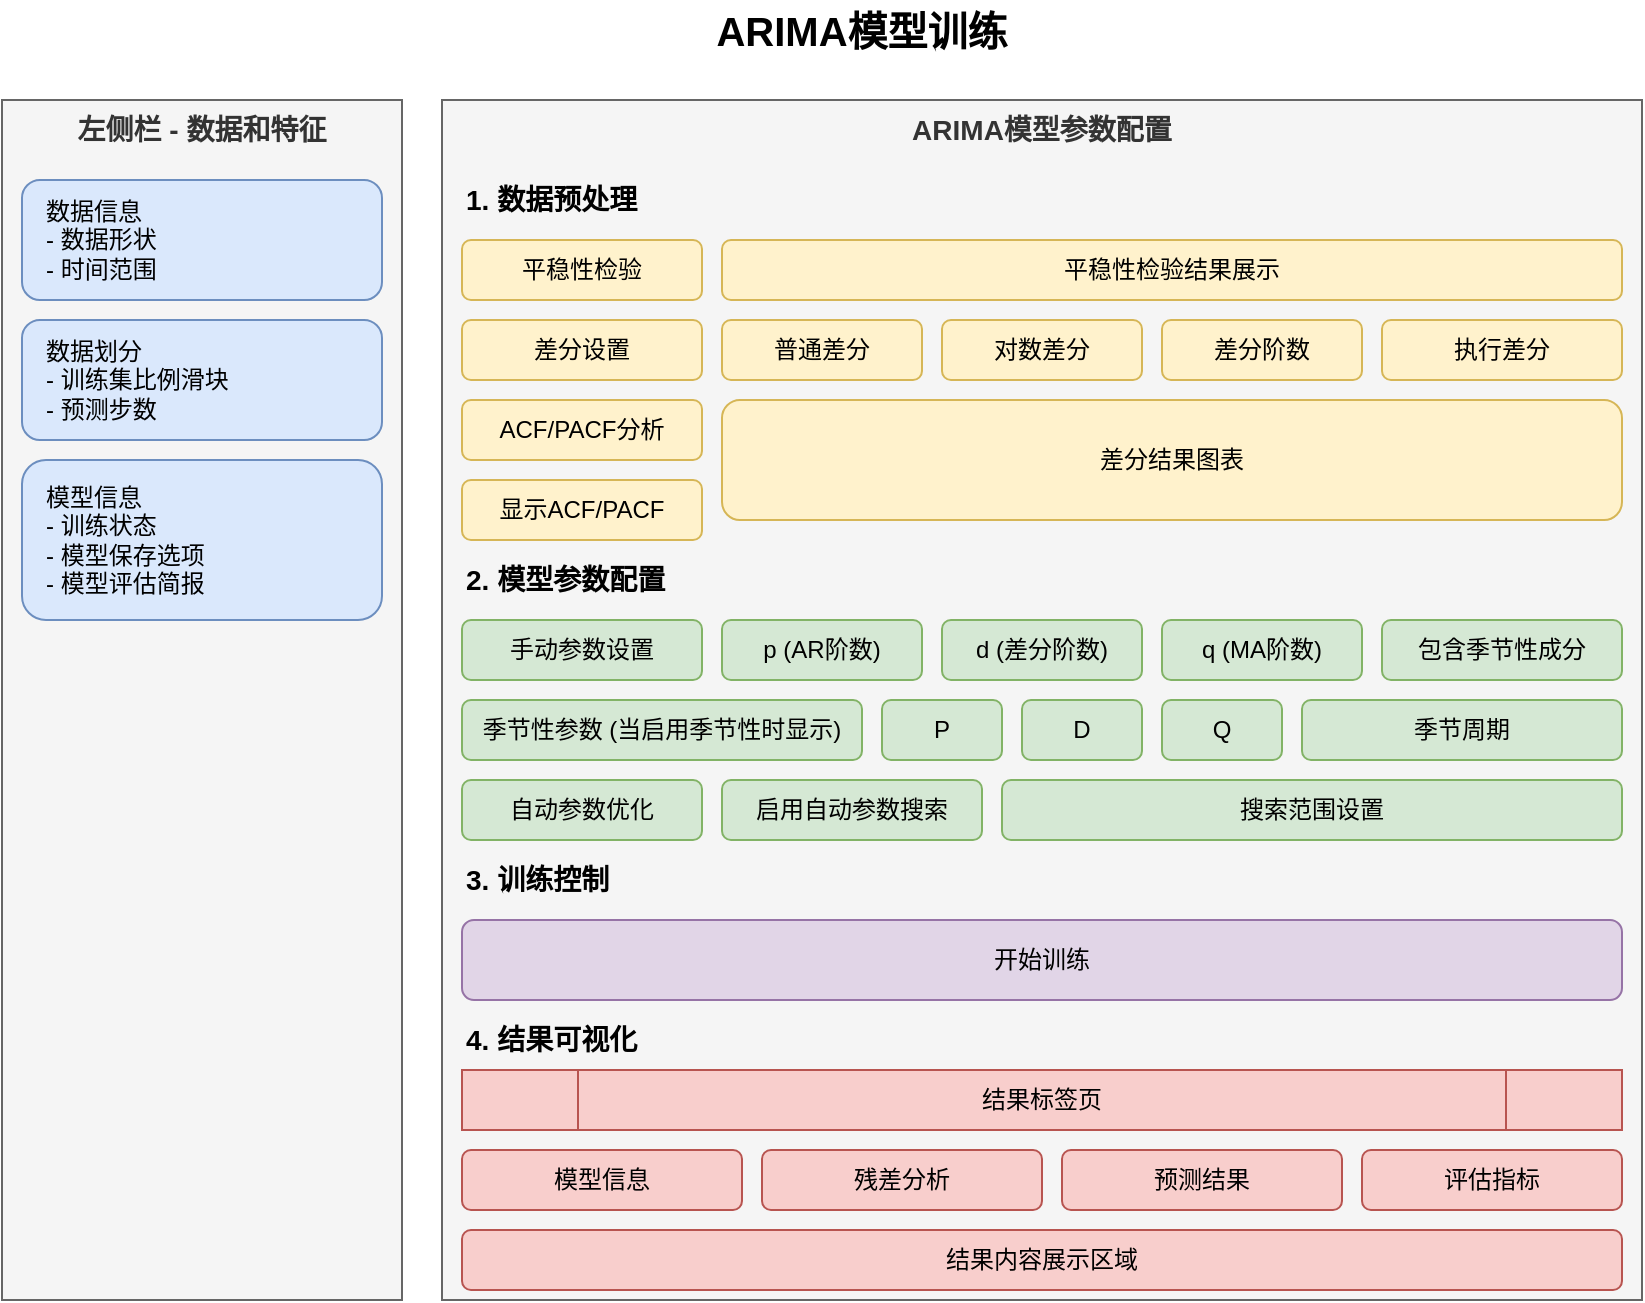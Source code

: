 <mxGraphModel dx="1500" dy="800" grid="1" gridSize="10" guides="1" tooltips="1" connect="1" arrows="1" fold="1" page="1" pageScale="1" pageWidth="850" pageHeight="1100" math="0" shadow="0">
  <root>
    <mxCell id="0" />
    <mxCell id="1" parent="0" />
    
    <!-- 页面标题 -->
    <mxCell id="2" value="ARIMA模型训练" style="text;html=1;strokeColor=none;fillColor=none;align=center;verticalAlign=middle;whiteSpace=wrap;rounded=0;fontSize=20;fontStyle=1" vertex="1" parent="1">
      <mxGeometry x="360" y="20" width="180" height="30" as="geometry" />
    </mxCell>

    <!-- 左侧栏 - 数据信息 -->
    <mxCell id="3" value="左侧栏 - 数据和特征" style="rounded=0;whiteSpace=wrap;html=1;fillColor=#f5f5f5;strokeColor=#666666;fontColor=#333333;align=center;verticalAlign=top;fontSize=14;fontStyle=1" vertex="1" parent="1">
      <mxGeometry x="20" y="70" width="200" height="600" as="geometry" />
    </mxCell>
    <mxCell id="4" value="数据信息&#xa;- 数据形状&#xa;- 时间范围" style="rounded=1;whiteSpace=wrap;html=1;fillColor=#dae8fc;strokeColor=#6c8ebf;align=left;spacingLeft=10;" vertex="1" parent="1">
      <mxGeometry x="30" y="110" width="180" height="60" as="geometry" />
    </mxCell>
    <mxCell id="5" value="数据划分&#xa;- 训练集比例滑块&#xa;- 预测步数" style="rounded=1;whiteSpace=wrap;html=1;fillColor=#dae8fc;strokeColor=#6c8ebf;align=left;spacingLeft=10;" vertex="1" parent="1">
      <mxGeometry x="30" y="180" width="180" height="60" as="geometry" />
    </mxCell>
    <mxCell id="6" value="模型信息&#xa;- 训练状态&#xa;- 模型保存选项&#xa;- 模型评估简报" style="rounded=1;whiteSpace=wrap;html=1;fillColor=#dae8fc;strokeColor=#6c8ebf;align=left;spacingLeft=10;" vertex="1" parent="1">
      <mxGeometry x="30" y="250" width="180" height="80" as="geometry" />
    </mxCell>

    <!-- 中间栏 - ARIMA模型参数配置 -->
    <mxCell id="7" value="ARIMA模型参数配置" style="rounded=0;whiteSpace=wrap;html=1;fillColor=#f5f5f5;strokeColor=#666666;fontColor=#333333;align=center;verticalAlign=top;fontSize=14;fontStyle=1" vertex="1" parent="1">
      <mxGeometry x="240" y="70" width="600" height="600" as="geometry" />
    </mxCell>

    <!-- 数据预处理区域 -->
    <mxCell id="8" value="1. 数据预处理" style="text;html=1;strokeColor=none;fillColor=none;align=left;verticalAlign=middle;whiteSpace=wrap;rounded=0;fontSize=14;fontStyle=1" vertex="1" parent="1">
      <mxGeometry x="250" y="110" width="120" height="20" as="geometry" />
    </mxCell>
    <mxCell id="9" value="平稳性检验" style="rounded=1;whiteSpace=wrap;html=1;fillColor=#fff2cc;strokeColor=#d6b656;" vertex="1" parent="1">
      <mxGeometry x="250" y="140" width="120" height="30" as="geometry" />
    </mxCell>
    <mxCell id="10" value="平稳性检验结果展示" style="rounded=1;whiteSpace=wrap;html=1;fillColor=#fff2cc;strokeColor=#d6b656;" vertex="1" parent="1">
      <mxGeometry x="380" y="140" width="450" height="30" as="geometry" />
    </mxCell>
    <mxCell id="11" value="差分设置" style="rounded=1;whiteSpace=wrap;html=1;fillColor=#fff2cc;strokeColor=#d6b656;" vertex="1" parent="1">
      <mxGeometry x="250" y="180" width="120" height="30" as="geometry" />
    </mxCell>
    <mxCell id="12" value="普通差分" style="rounded=1;whiteSpace=wrap;html=1;fillColor=#fff2cc;strokeColor=#d6b656;" vertex="1" parent="1">
      <mxGeometry x="380" y="180" width="100" height="30" as="geometry" />
    </mxCell>
    <mxCell id="13" value="对数差分" style="rounded=1;whiteSpace=wrap;html=1;fillColor=#fff2cc;strokeColor=#d6b656;" vertex="1" parent="1">
      <mxGeometry x="490" y="180" width="100" height="30" as="geometry" />
    </mxCell>
    <mxCell id="14" value="差分阶数" style="rounded=1;whiteSpace=wrap;html=1;fillColor=#fff2cc;strokeColor=#d6b656;" vertex="1" parent="1">
      <mxGeometry x="600" y="180" width="100" height="30" as="geometry" />
    </mxCell>
    <mxCell id="15" value="执行差分" style="rounded=1;whiteSpace=wrap;html=1;fillColor=#fff2cc;strokeColor=#d6b656;" vertex="1" parent="1">
      <mxGeometry x="710" y="180" width="120" height="30" as="geometry" />
    </mxCell>
    <mxCell id="16" value="差分结果图表" style="rounded=1;whiteSpace=wrap;html=1;fillColor=#fff2cc;strokeColor=#d6b656;" vertex="1" parent="1">
      <mxGeometry x="380" y="220" width="450" height="60" as="geometry" />
    </mxCell>
    <mxCell id="17" value="ACF/PACF分析" style="rounded=1;whiteSpace=wrap;html=1;fillColor=#fff2cc;strokeColor=#d6b656;" vertex="1" parent="1">
      <mxGeometry x="250" y="220" width="120" height="30" as="geometry" />
    </mxCell>
    <mxCell id="18" value="显示ACF/PACF" style="rounded=1;whiteSpace=wrap;html=1;fillColor=#fff2cc;strokeColor=#d6b656;" vertex="1" parent="1">
      <mxGeometry x="250" y="260" width="120" height="30" as="geometry" />
    </mxCell>

    <!-- 模型参数配置区域 -->
    <mxCell id="19" value="2. 模型参数配置" style="text;html=1;strokeColor=none;fillColor=none;align=left;verticalAlign=middle;whiteSpace=wrap;rounded=0;fontSize=14;fontStyle=1" vertex="1" parent="1">
      <mxGeometry x="250" y="300" width="160" height="20" as="geometry" />
    </mxCell>
    <mxCell id="20" value="手动参数设置" style="rounded=1;whiteSpace=wrap;html=1;fillColor=#d5e8d4;strokeColor=#82b366;" vertex="1" parent="1">
      <mxGeometry x="250" y="330" width="120" height="30" as="geometry" />
    </mxCell>
    <mxCell id="21" value="p (AR阶数)" style="rounded=1;whiteSpace=wrap;html=1;fillColor=#d5e8d4;strokeColor=#82b366;" vertex="1" parent="1">
      <mxGeometry x="380" y="330" width="100" height="30" as="geometry" />
    </mxCell>
    <mxCell id="22" value="d (差分阶数)" style="rounded=1;whiteSpace=wrap;html=1;fillColor=#d5e8d4;strokeColor=#82b366;" vertex="1" parent="1">
      <mxGeometry x="490" y="330" width="100" height="30" as="geometry" />
    </mxCell>
    <mxCell id="23" value="q (MA阶数)" style="rounded=1;whiteSpace=wrap;html=1;fillColor=#d5e8d4;strokeColor=#82b366;" vertex="1" parent="1">
      <mxGeometry x="600" y="330" width="100" height="30" as="geometry" />
    </mxCell>
    <mxCell id="24" value="包含季节性成分" style="rounded=1;whiteSpace=wrap;html=1;fillColor=#d5e8d4;strokeColor=#82b366;" vertex="1" parent="1">
      <mxGeometry x="710" y="330" width="120" height="30" as="geometry" />
    </mxCell>
    <mxCell id="25" value="季节性参数 (当启用季节性时显示)" style="rounded=1;whiteSpace=wrap;html=1;fillColor=#d5e8d4;strokeColor=#82b366;" vertex="1" parent="1">
      <mxGeometry x="250" y="370" width="200" height="30" as="geometry" />
    </mxCell>
    <mxCell id="26" value="P" style="rounded=1;whiteSpace=wrap;html=1;fillColor=#d5e8d4;strokeColor=#82b366;" vertex="1" parent="1">
      <mxGeometry x="460" y="370" width="60" height="30" as="geometry" />
    </mxCell>
    <mxCell id="27" value="D" style="rounded=1;whiteSpace=wrap;html=1;fillColor=#d5e8d4;strokeColor=#82b366;" vertex="1" parent="1">
      <mxGeometry x="530" y="370" width="60" height="30" as="geometry" />
    </mxCell>
    <mxCell id="28" value="Q" style="rounded=1;whiteSpace=wrap;html=1;fillColor=#d5e8d4;strokeColor=#82b366;" vertex="1" parent="1">
      <mxGeometry x="600" y="370" width="60" height="30" as="geometry" />
    </mxCell>
    <mxCell id="29" value="季节周期" style="rounded=1;whiteSpace=wrap;html=1;fillColor=#d5e8d4;strokeColor=#82b366;" vertex="1" parent="1">
      <mxGeometry x="670" y="370" width="160" height="30" as="geometry" />
    </mxCell>
    <mxCell id="30" value="自动参数优化" style="rounded=1;whiteSpace=wrap;html=1;fillColor=#d5e8d4;strokeColor=#82b366;" vertex="1" parent="1">
      <mxGeometry x="250" y="410" width="120" height="30" as="geometry" />
    </mxCell>
    <mxCell id="31" value="启用自动参数搜索" style="rounded=1;whiteSpace=wrap;html=1;fillColor=#d5e8d4;strokeColor=#82b366;" vertex="1" parent="1">
      <mxGeometry x="380" y="410" width="130" height="30" as="geometry" />
    </mxCell>
    <mxCell id="32" value="搜索范围设置" style="rounded=1;whiteSpace=wrap;html=1;fillColor=#d5e8d4;strokeColor=#82b366;" vertex="1" parent="1">
      <mxGeometry x="520" y="410" width="310" height="30" as="geometry" />
    </mxCell>

    <!-- 模型训练与评估区域 -->
    <mxCell id="33" value="3. 训练控制" style="text;html=1;strokeColor=none;fillColor=none;align=left;verticalAlign=middle;whiteSpace=wrap;rounded=0;fontSize=14;fontStyle=1" vertex="1" parent="1">
      <mxGeometry x="250" y="450" width="120" height="20" as="geometry" />
    </mxCell>
    <mxCell id="34" value="开始训练" style="rounded=1;whiteSpace=wrap;html=1;fillColor=#e1d5e7;strokeColor=#9673a6;" vertex="1" parent="1">
      <mxGeometry x="250" y="480" width="580" height="40" as="geometry" />
    </mxCell>

    <!-- 结果可视化区域 -->
    <mxCell id="35" value="4. 结果可视化" style="text;html=1;strokeColor=none;fillColor=none;align=left;verticalAlign=middle;whiteSpace=wrap;rounded=0;fontSize=14;fontStyle=1" vertex="1" parent="1">
      <mxGeometry x="250" y="530" width="120" height="20" as="geometry" />
    </mxCell>
    <mxCell id="36" value="结果标签页" style="shape=process;whiteSpace=wrap;html=1;backgroundOutline=1;fillColor=#f8cecc;strokeColor=#b85450;" vertex="1" parent="1">
      <mxGeometry x="250" y="555" width="580" height="30" as="geometry" />
    </mxCell>
    <mxCell id="37" value="模型信息" style="rounded=1;whiteSpace=wrap;html=1;fillColor=#f8cecc;strokeColor=#b85450;" vertex="1" parent="1">
      <mxGeometry x="250" y="595" width="140" height="30" as="geometry" />
    </mxCell>
    <mxCell id="38" value="残差分析" style="rounded=1;whiteSpace=wrap;html=1;fillColor=#f8cecc;strokeColor=#b85450;" vertex="1" parent="1">
      <mxGeometry x="400" y="595" width="140" height="30" as="geometry" />
    </mxCell>
    <mxCell id="39" value="预测结果" style="rounded=1;whiteSpace=wrap;html=1;fillColor=#f8cecc;strokeColor=#b85450;" vertex="1" parent="1">
      <mxGeometry x="550" y="595" width="140" height="30" as="geometry" />
    </mxCell>
    <mxCell id="40" value="评估指标" style="rounded=1;whiteSpace=wrap;html=1;fillColor=#f8cecc;strokeColor=#b85450;" vertex="1" parent="1">
      <mxGeometry x="700" y="595" width="130" height="30" as="geometry" />
    </mxCell>
    <mxCell id="41" value="结果内容展示区域" style="rounded=1;whiteSpace=wrap;html=1;fillColor=#f8cecc;strokeColor=#b85450;" vertex="1" parent="1">
      <mxGeometry x="250" y="635" width="580" height="30" as="geometry" />
    </mxCell>
  </root>
</mxGraphModel>
